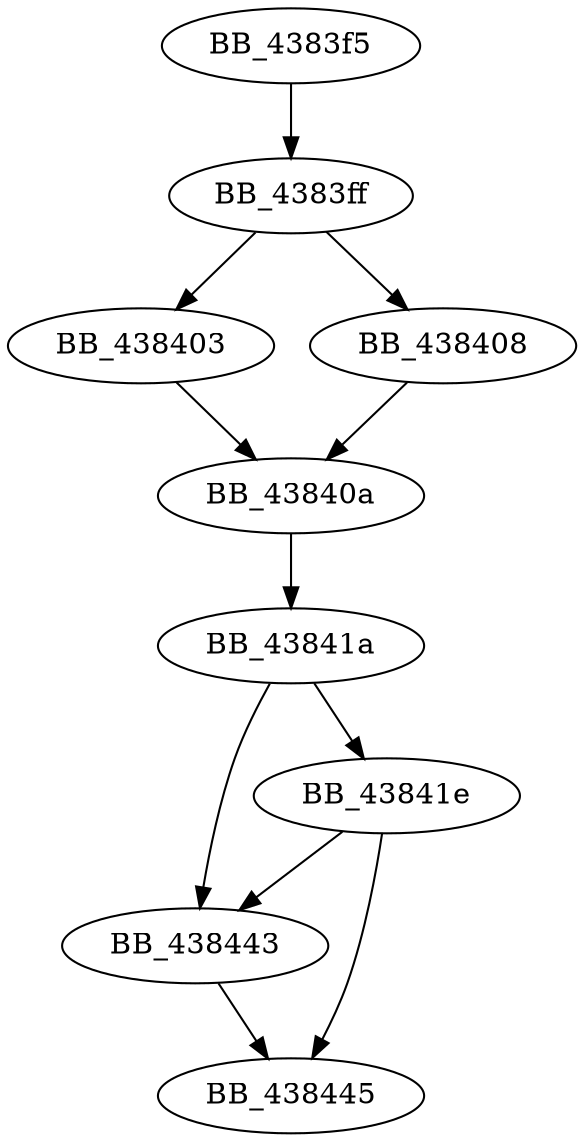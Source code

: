 DiGraph unknown_libname_50{
BB_4383f5->BB_4383ff
BB_4383ff->BB_438403
BB_4383ff->BB_438408
BB_438403->BB_43840a
BB_438408->BB_43840a
BB_43840a->BB_43841a
BB_43841a->BB_43841e
BB_43841a->BB_438443
BB_43841e->BB_438443
BB_43841e->BB_438445
BB_438443->BB_438445
}
